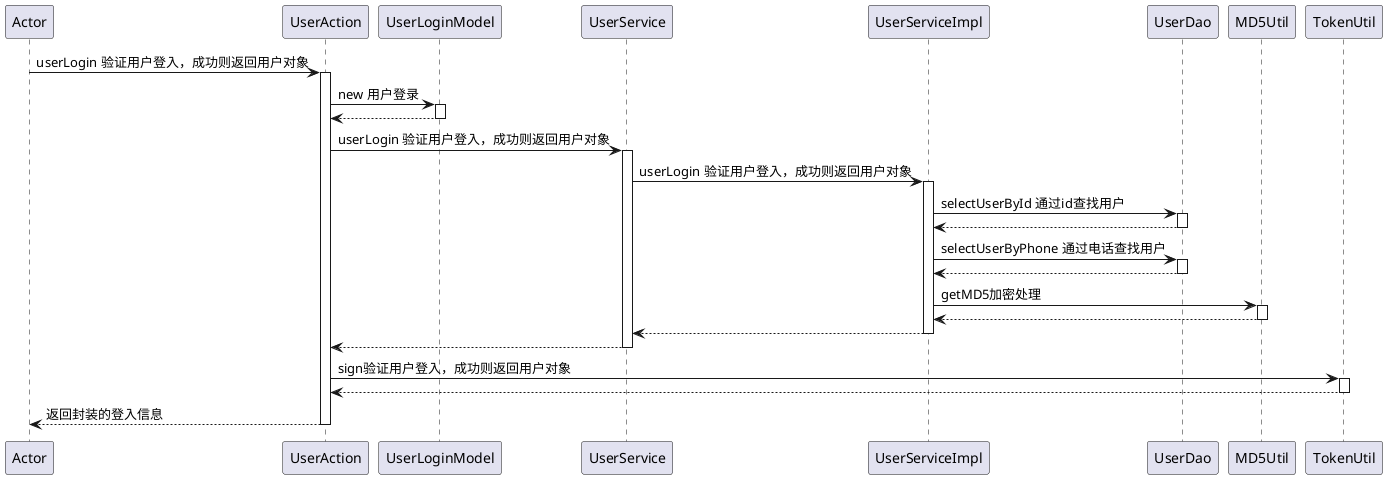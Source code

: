 @startuml
participant Actor
Actor -> UserAction : userLogin 验证用户登入，成功则返回用户对象
activate UserAction
UserAction -> UserLoginModel : new 用户登录
activate UserLoginModel
UserLoginModel --> UserAction
deactivate UserLoginModel
UserAction -> UserService : userLogin 验证用户登入，成功则返回用户对象
activate UserService
UserService -> UserServiceImpl : userLogin 验证用户登入，成功则返回用户对象
activate UserServiceImpl
UserServiceImpl -> UserDao : selectUserById 通过id查找用户
activate UserDao
UserDao --> UserServiceImpl
deactivate UserDao
UserServiceImpl -> UserDao : selectUserByPhone 通过电话查找用户
activate UserDao
UserDao --> UserServiceImpl
deactivate UserDao
UserServiceImpl -> MD5Util : getMD5加密处理
activate MD5Util
MD5Util --> UserServiceImpl
deactivate MD5Util
UserServiceImpl --> UserService
deactivate UserServiceImpl
UserService --> UserAction
deactivate UserService
UserAction -> TokenUtil : sign验证用户登入，成功则返回用户对象
activate TokenUtil
TokenUtil --> UserAction
deactivate TokenUtil
return 返回封装的登入信息
@enduml
